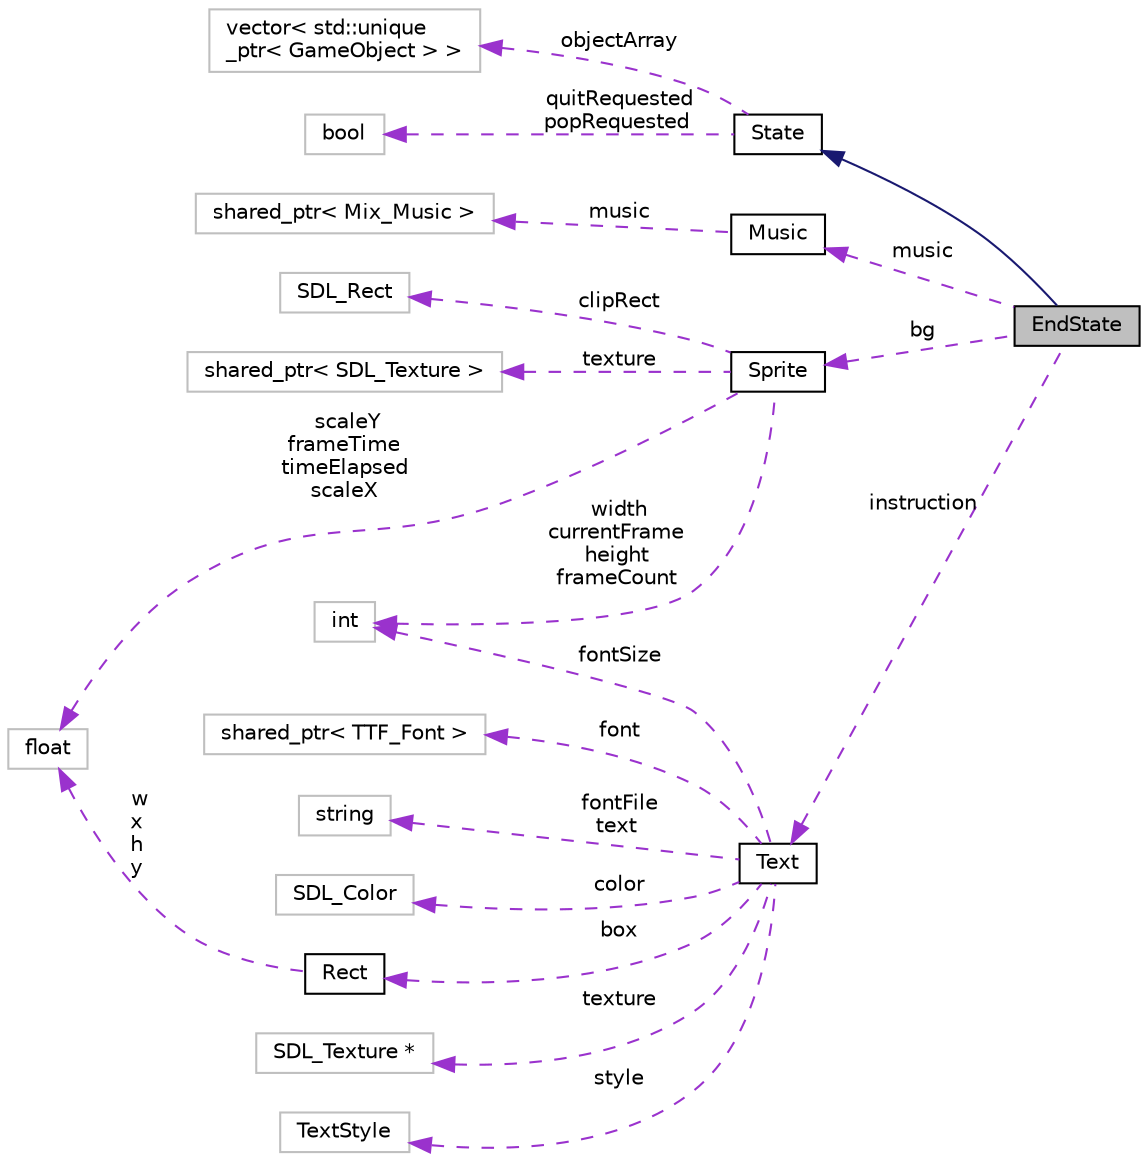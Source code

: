 digraph "EndState"
{
  edge [fontname="Helvetica",fontsize="10",labelfontname="Helvetica",labelfontsize="10"];
  node [fontname="Helvetica",fontsize="10",shape=record];
  rankdir="LR";
  Node1 [label="EndState",height=0.2,width=0.4,color="black", fillcolor="grey75", style="filled", fontcolor="black"];
  Node2 -> Node1 [dir="back",color="midnightblue",fontsize="10",style="solid",fontname="Helvetica"];
  Node2 [label="State",height=0.2,width=0.4,color="black", fillcolor="white", style="filled",URL="$classState.html",tooltip="Classe virtual que modela um estado do jogo. "];
  Node3 -> Node2 [dir="back",color="darkorchid3",fontsize="10",style="dashed",label=" objectArray" ,fontname="Helvetica"];
  Node3 [label="vector\< std::unique\l_ptr\< GameObject \> \>",height=0.2,width=0.4,color="grey75", fillcolor="white", style="filled"];
  Node4 -> Node2 [dir="back",color="darkorchid3",fontsize="10",style="dashed",label=" quitRequested\npopRequested" ,fontname="Helvetica"];
  Node4 [label="bool",height=0.2,width=0.4,color="grey75", fillcolor="white", style="filled"];
  Node5 -> Node1 [dir="back",color="darkorchid3",fontsize="10",style="dashed",label=" music" ,fontname="Helvetica"];
  Node5 [label="Music",height=0.2,width=0.4,color="black", fillcolor="white", style="filled",URL="$classMusic.html",tooltip="Classe que modela músicas. "];
  Node6 -> Node5 [dir="back",color="darkorchid3",fontsize="10",style="dashed",label=" music" ,fontname="Helvetica"];
  Node6 [label="shared_ptr\< Mix_Music \>",height=0.2,width=0.4,color="grey75", fillcolor="white", style="filled"];
  Node7 -> Node1 [dir="back",color="darkorchid3",fontsize="10",style="dashed",label=" bg" ,fontname="Helvetica"];
  Node7 [label="Sprite",height=0.2,width=0.4,color="black", fillcolor="white", style="filled",URL="$classSprite.html",tooltip="Classe que modela uma sprite. "];
  Node8 -> Node7 [dir="back",color="darkorchid3",fontsize="10",style="dashed",label=" scaleY\nframeTime\ntimeElapsed\nscaleX" ,fontname="Helvetica"];
  Node8 [label="float",height=0.2,width=0.4,color="grey75", fillcolor="white", style="filled"];
  Node9 -> Node7 [dir="back",color="darkorchid3",fontsize="10",style="dashed",label=" clipRect" ,fontname="Helvetica"];
  Node9 [label="SDL_Rect",height=0.2,width=0.4,color="grey75", fillcolor="white", style="filled"];
  Node10 -> Node7 [dir="back",color="darkorchid3",fontsize="10",style="dashed",label=" width\ncurrentFrame\nheight\nframeCount" ,fontname="Helvetica"];
  Node10 [label="int",height=0.2,width=0.4,color="grey75", fillcolor="white", style="filled"];
  Node11 -> Node7 [dir="back",color="darkorchid3",fontsize="10",style="dashed",label=" texture" ,fontname="Helvetica"];
  Node11 [label="shared_ptr\< SDL_Texture \>",height=0.2,width=0.4,color="grey75", fillcolor="white", style="filled"];
  Node12 -> Node1 [dir="back",color="darkorchid3",fontsize="10",style="dashed",label=" instruction" ,fontname="Helvetica"];
  Node12 [label="Text",height=0.2,width=0.4,color="black", fillcolor="white", style="filled",URL="$classText.html",tooltip="Classe que modela textos. "];
  Node13 -> Node12 [dir="back",color="darkorchid3",fontsize="10",style="dashed",label=" font" ,fontname="Helvetica"];
  Node13 [label="shared_ptr\< TTF_Font \>",height=0.2,width=0.4,color="grey75", fillcolor="white", style="filled"];
  Node14 -> Node12 [dir="back",color="darkorchid3",fontsize="10",style="dashed",label=" color" ,fontname="Helvetica"];
  Node14 [label="SDL_Color",height=0.2,width=0.4,color="grey75", fillcolor="white", style="filled"];
  Node15 -> Node12 [dir="back",color="darkorchid3",fontsize="10",style="dashed",label=" box" ,fontname="Helvetica"];
  Node15 [label="Rect",height=0.2,width=0.4,color="black", fillcolor="white", style="filled",URL="$classRect.html",tooltip="Classe que modela um rect. "];
  Node8 -> Node15 [dir="back",color="darkorchid3",fontsize="10",style="dashed",label=" w\nx\nh\ny" ,fontname="Helvetica"];
  Node16 -> Node12 [dir="back",color="darkorchid3",fontsize="10",style="dashed",label=" texture" ,fontname="Helvetica"];
  Node16 [label="SDL_Texture *",height=0.2,width=0.4,color="grey75", fillcolor="white", style="filled"];
  Node10 -> Node12 [dir="back",color="darkorchid3",fontsize="10",style="dashed",label=" fontSize" ,fontname="Helvetica"];
  Node17 -> Node12 [dir="back",color="darkorchid3",fontsize="10",style="dashed",label=" fontFile\ntext" ,fontname="Helvetica"];
  Node17 [label="string",height=0.2,width=0.4,color="grey75", fillcolor="white", style="filled"];
  Node18 -> Node12 [dir="back",color="darkorchid3",fontsize="10",style="dashed",label=" style" ,fontname="Helvetica"];
  Node18 [label="TextStyle",height=0.2,width=0.4,color="grey75", fillcolor="white", style="filled"];
}
